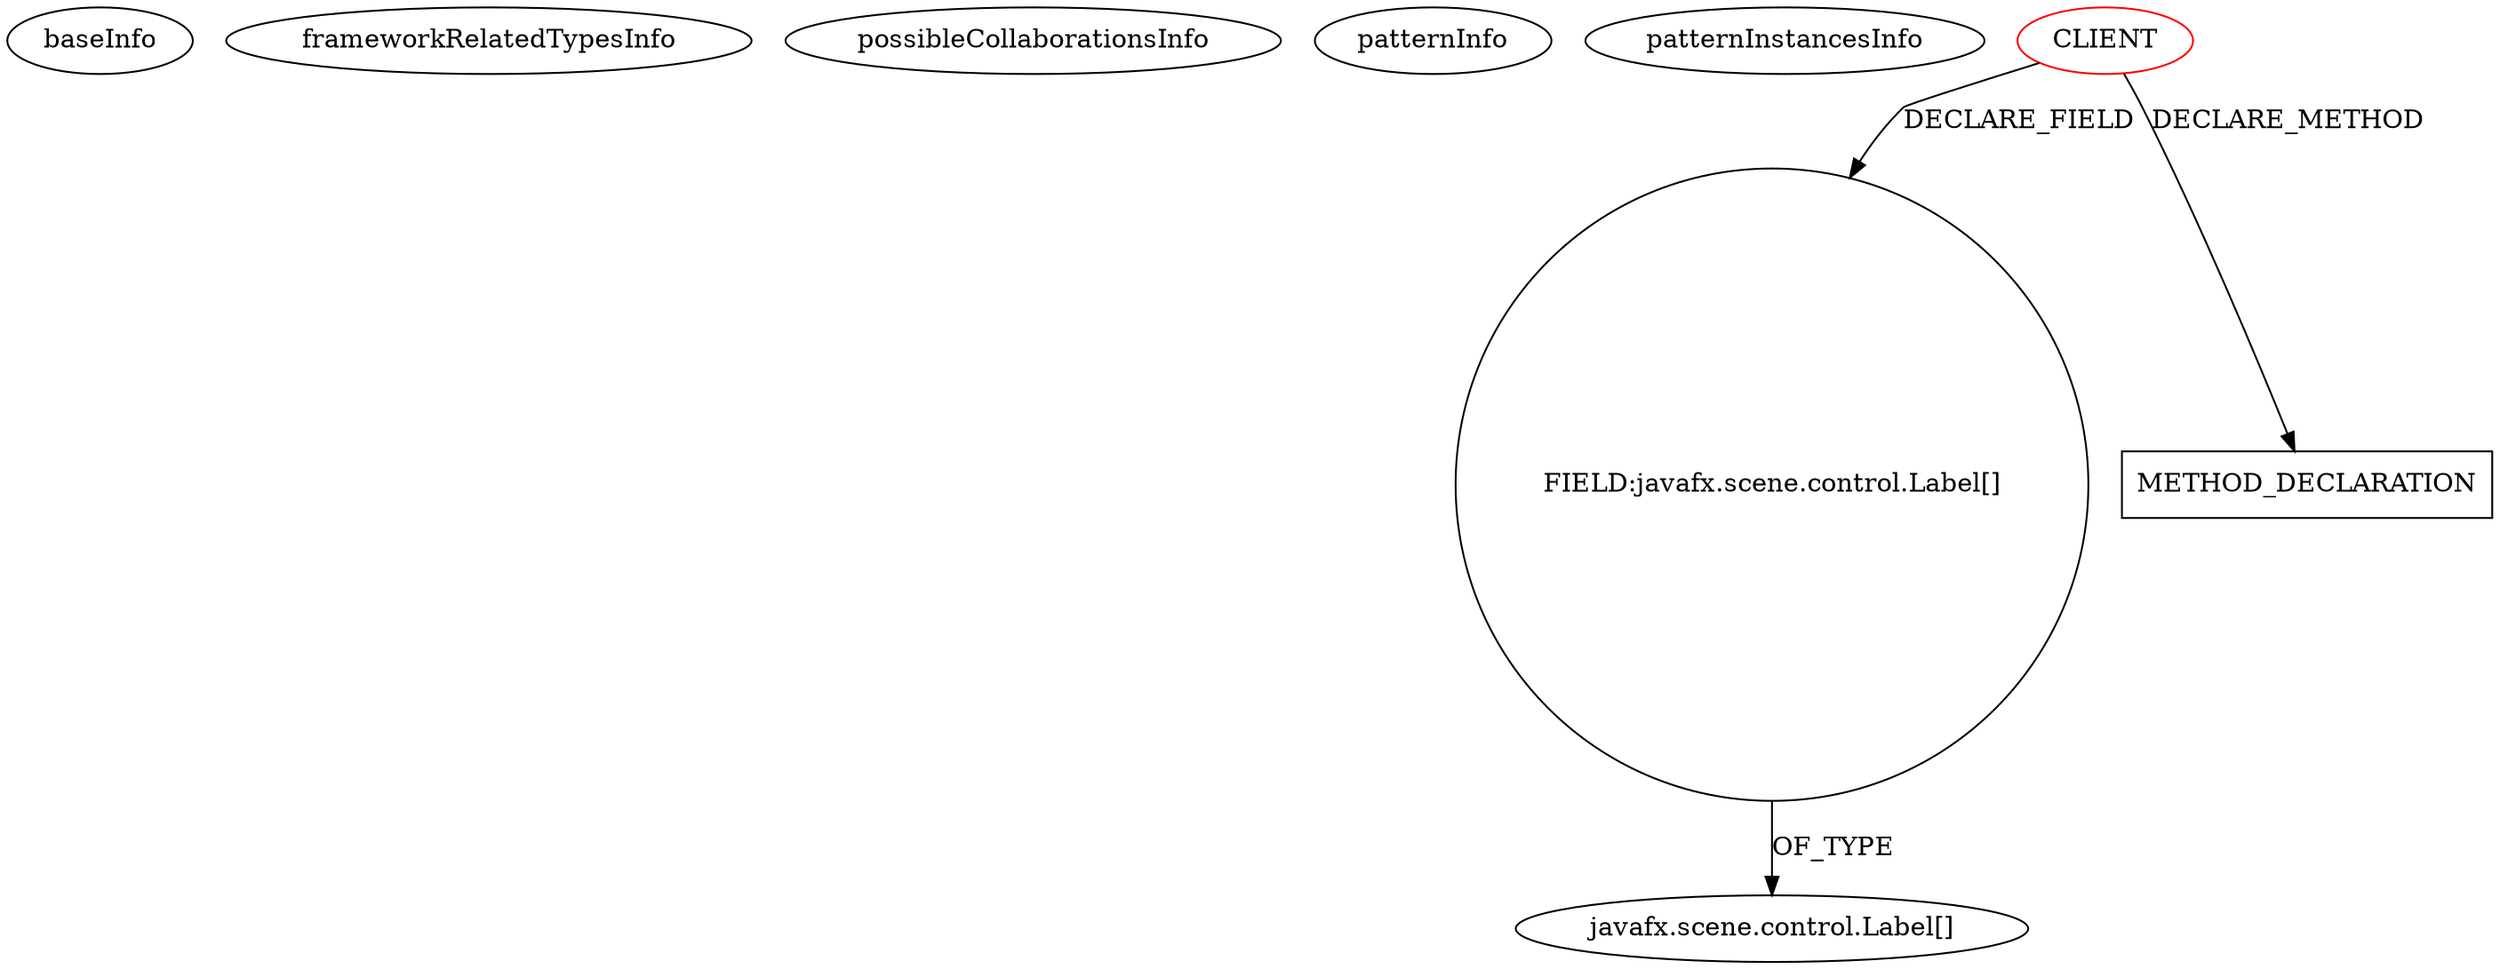 digraph {
baseInfo[graphId=4407,category="pattern",isAnonymous=false,possibleRelation=false]
frameworkRelatedTypesInfo[]
possibleCollaborationsInfo[]
patternInfo[frequency=2.0,patternRootClient=0]
patternInstancesInfo[0="weltensturm-milca~/weltensturm-milca/milca-master/src/milca/GUIController.java~GUIController~4745",1="Johnmalc-JavaFX~/Johnmalc-JavaFX/JavaFX-master/src/james/Minimal.java~Minimal~661"]
8[label="FIELD:javafx.scene.control.Label[]",vertexType="FIELD_DECLARATION",isFrameworkType=false,shape=circle]
0[label="CLIENT",vertexType="ROOT_CLIENT_CLASS_DECLARATION",isFrameworkType=false,color=red]
67[label="METHOD_DECLARATION",vertexType="CLIENT_METHOD_DECLARATION",isFrameworkType=false,shape=box]
9[label="javafx.scene.control.Label[]",vertexType="FRAMEWORK_CLASS_TYPE",isFrameworkType=false]
0->8[label="DECLARE_FIELD"]
8->9[label="OF_TYPE"]
0->67[label="DECLARE_METHOD"]
}
